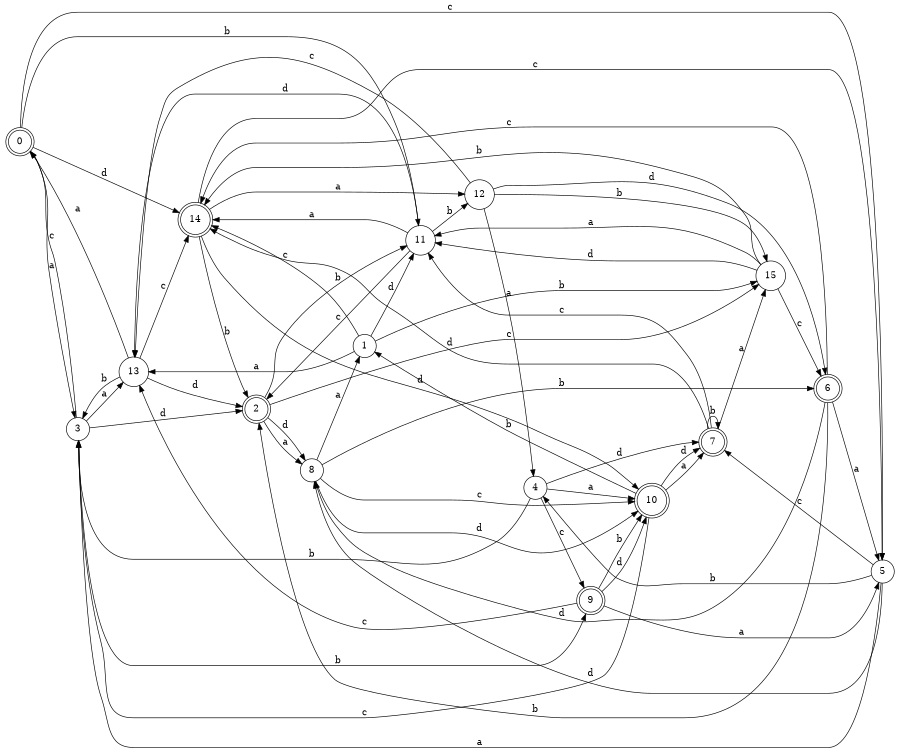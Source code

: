 digraph n13_2 {
__start0 [label="" shape="none"];

rankdir=LR;
size="8,5";

s0 [style="rounded,filled", color="black", fillcolor="white" shape="doublecircle", label="0"];
s1 [style="filled", color="black", fillcolor="white" shape="circle", label="1"];
s2 [style="rounded,filled", color="black", fillcolor="white" shape="doublecircle", label="2"];
s3 [style="filled", color="black", fillcolor="white" shape="circle", label="3"];
s4 [style="filled", color="black", fillcolor="white" shape="circle", label="4"];
s5 [style="filled", color="black", fillcolor="white" shape="circle", label="5"];
s6 [style="rounded,filled", color="black", fillcolor="white" shape="doublecircle", label="6"];
s7 [style="rounded,filled", color="black", fillcolor="white" shape="doublecircle", label="7"];
s8 [style="filled", color="black", fillcolor="white" shape="circle", label="8"];
s9 [style="rounded,filled", color="black", fillcolor="white" shape="doublecircle", label="9"];
s10 [style="rounded,filled", color="black", fillcolor="white" shape="doublecircle", label="10"];
s11 [style="filled", color="black", fillcolor="white" shape="circle", label="11"];
s12 [style="filled", color="black", fillcolor="white" shape="circle", label="12"];
s13 [style="filled", color="black", fillcolor="white" shape="circle", label="13"];
s14 [style="rounded,filled", color="black", fillcolor="white" shape="doublecircle", label="14"];
s15 [style="filled", color="black", fillcolor="white" shape="circle", label="15"];
s0 -> s3 [label="a"];
s0 -> s11 [label="b"];
s0 -> s5 [label="c"];
s0 -> s14 [label="d"];
s1 -> s13 [label="a"];
s1 -> s15 [label="b"];
s1 -> s14 [label="c"];
s1 -> s11 [label="d"];
s2 -> s8 [label="a"];
s2 -> s11 [label="b"];
s2 -> s15 [label="c"];
s2 -> s8 [label="d"];
s3 -> s13 [label="a"];
s3 -> s9 [label="b"];
s3 -> s0 [label="c"];
s3 -> s2 [label="d"];
s4 -> s10 [label="a"];
s4 -> s3 [label="b"];
s4 -> s9 [label="c"];
s4 -> s7 [label="d"];
s5 -> s3 [label="a"];
s5 -> s4 [label="b"];
s5 -> s7 [label="c"];
s5 -> s8 [label="d"];
s6 -> s5 [label="a"];
s6 -> s2 [label="b"];
s6 -> s14 [label="c"];
s6 -> s8 [label="d"];
s7 -> s15 [label="a"];
s7 -> s7 [label="b"];
s7 -> s11 [label="c"];
s7 -> s14 [label="d"];
s8 -> s1 [label="a"];
s8 -> s6 [label="b"];
s8 -> s10 [label="c"];
s8 -> s10 [label="d"];
s9 -> s5 [label="a"];
s9 -> s10 [label="b"];
s9 -> s13 [label="c"];
s9 -> s10 [label="d"];
s10 -> s7 [label="a"];
s10 -> s1 [label="b"];
s10 -> s3 [label="c"];
s10 -> s7 [label="d"];
s11 -> s14 [label="a"];
s11 -> s12 [label="b"];
s11 -> s2 [label="c"];
s11 -> s13 [label="d"];
s12 -> s4 [label="a"];
s12 -> s15 [label="b"];
s12 -> s13 [label="c"];
s12 -> s6 [label="d"];
s13 -> s0 [label="a"];
s13 -> s3 [label="b"];
s13 -> s14 [label="c"];
s13 -> s2 [label="d"];
s14 -> s12 [label="a"];
s14 -> s2 [label="b"];
s14 -> s5 [label="c"];
s14 -> s10 [label="d"];
s15 -> s11 [label="a"];
s15 -> s14 [label="b"];
s15 -> s6 [label="c"];
s15 -> s11 [label="d"];

}